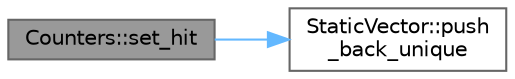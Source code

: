 digraph "Counters::set_hit"
{
 // LATEX_PDF_SIZE
  bgcolor="transparent";
  edge [fontname=Helvetica,fontsize=10,labelfontname=Helvetica,labelfontsize=10];
  node [fontname=Helvetica,fontsize=10,shape=box,height=0.2,width=0.4];
  rankdir="LR";
  Node1 [id="Node000001",label="Counters::set_hit",height=0.2,width=0.4,color="gray40", fillcolor="grey60", style="filled", fontcolor="black",tooltip=" "];
  Node1 -> Node2 [id="edge1_Node000001_Node000002",color="steelblue1",style="solid",tooltip=" "];
  Node2 [id="Node000002",label="StaticVector::push\l_back_unique",height=0.2,width=0.4,color="grey40", fillcolor="white", style="filled",URL="$class_static_vector.html#a8f7771c0283c2b2e75b02cef0ba0fce7",tooltip=" "];
}
